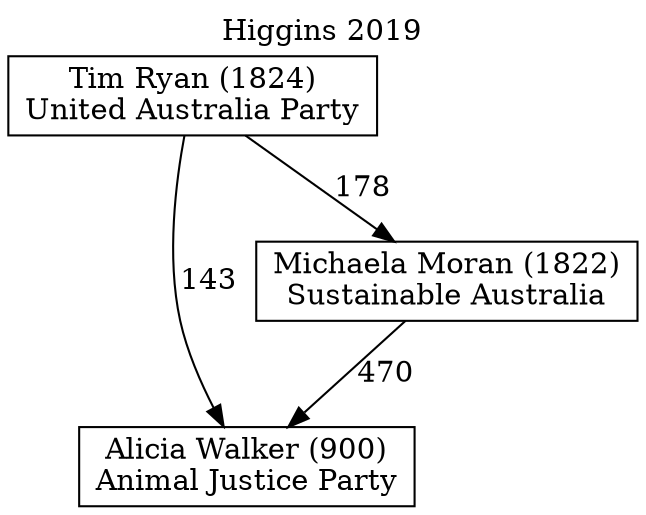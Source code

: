 // House preference flow
digraph "Alicia Walker (900)_Higgins_2019" {
	graph [label="Higgins 2019" labelloc=t mclimit=10]
	node [shape=box]
	"Alicia Walker (900)" [label="Alicia Walker (900)
Animal Justice Party"]
	"Michaela Moran (1822)" [label="Michaela Moran (1822)
Sustainable Australia"]
	"Tim Ryan (1824)" [label="Tim Ryan (1824)
United Australia Party"]
	"Michaela Moran (1822)" -> "Alicia Walker (900)" [label=470]
	"Tim Ryan (1824)" -> "Michaela Moran (1822)" [label=178]
	"Tim Ryan (1824)" -> "Alicia Walker (900)" [label=143]
}
